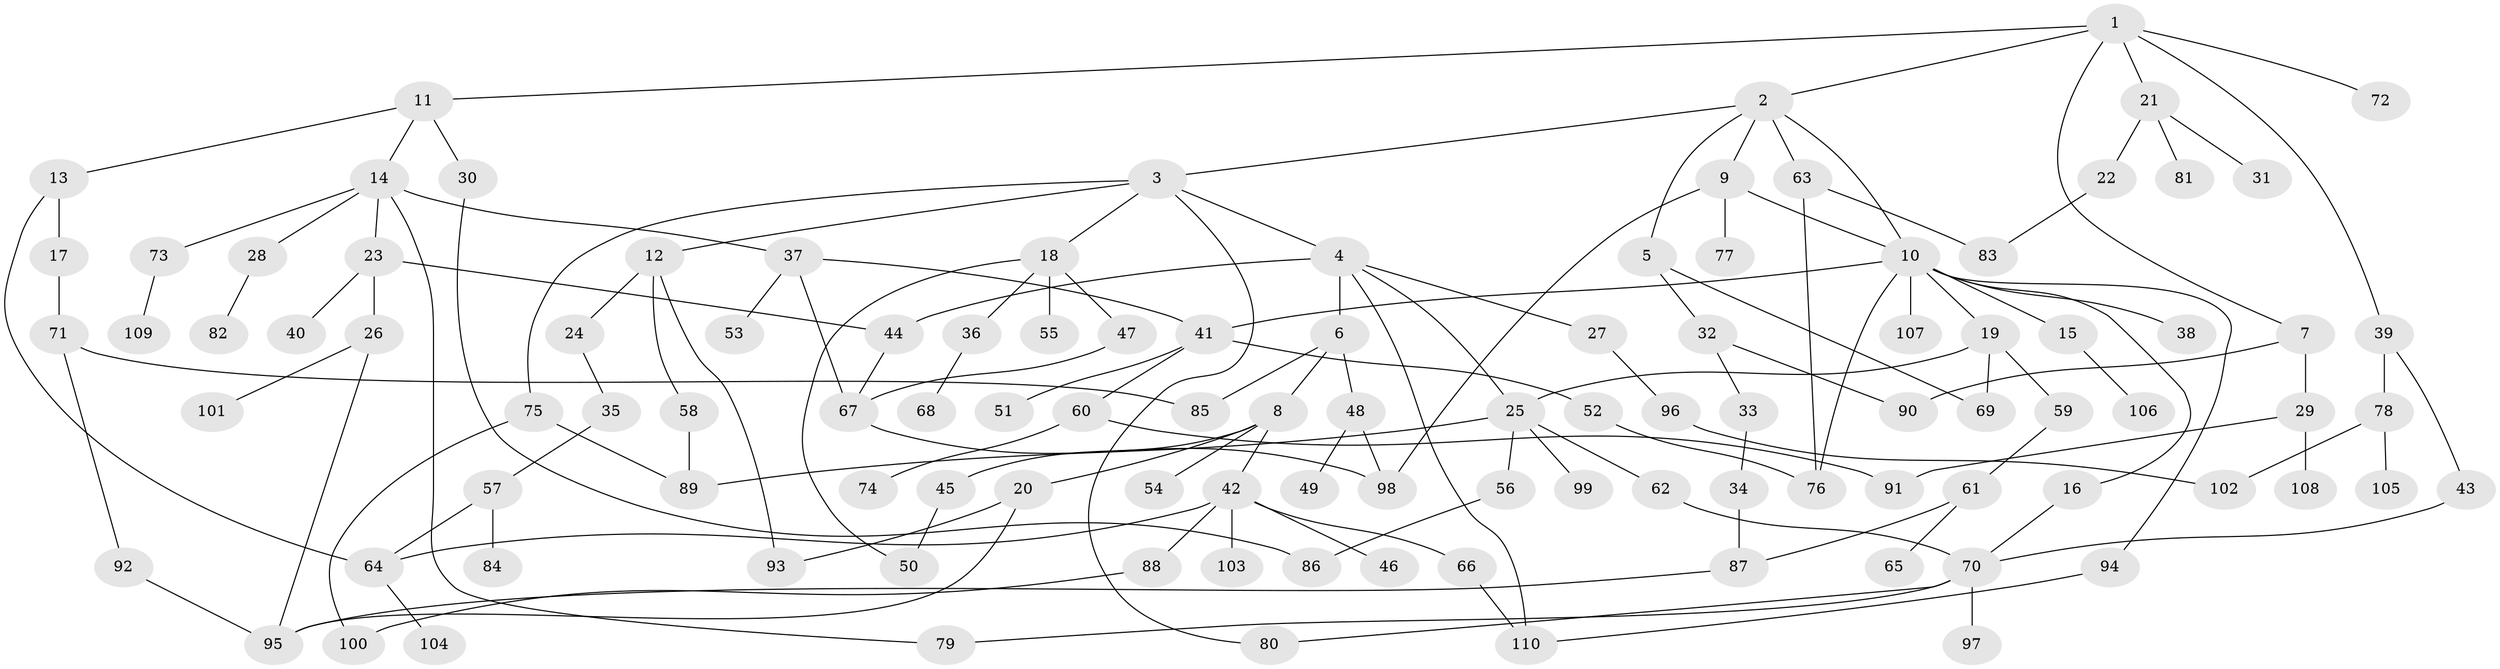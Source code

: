 // coarse degree distribution, {8: 0.022727272727272728, 2: 0.25, 4: 0.18181818181818182, 1: 0.11363636363636363, 3: 0.20454545454545456, 5: 0.13636363636363635, 6: 0.045454545454545456, 7: 0.045454545454545456}
// Generated by graph-tools (version 1.1) at 2025/36/03/04/25 23:36:12]
// undirected, 110 vertices, 143 edges
graph export_dot {
  node [color=gray90,style=filled];
  1;
  2;
  3;
  4;
  5;
  6;
  7;
  8;
  9;
  10;
  11;
  12;
  13;
  14;
  15;
  16;
  17;
  18;
  19;
  20;
  21;
  22;
  23;
  24;
  25;
  26;
  27;
  28;
  29;
  30;
  31;
  32;
  33;
  34;
  35;
  36;
  37;
  38;
  39;
  40;
  41;
  42;
  43;
  44;
  45;
  46;
  47;
  48;
  49;
  50;
  51;
  52;
  53;
  54;
  55;
  56;
  57;
  58;
  59;
  60;
  61;
  62;
  63;
  64;
  65;
  66;
  67;
  68;
  69;
  70;
  71;
  72;
  73;
  74;
  75;
  76;
  77;
  78;
  79;
  80;
  81;
  82;
  83;
  84;
  85;
  86;
  87;
  88;
  89;
  90;
  91;
  92;
  93;
  94;
  95;
  96;
  97;
  98;
  99;
  100;
  101;
  102;
  103;
  104;
  105;
  106;
  107;
  108;
  109;
  110;
  1 -- 2;
  1 -- 7;
  1 -- 11;
  1 -- 21;
  1 -- 39;
  1 -- 72;
  2 -- 3;
  2 -- 5;
  2 -- 9;
  2 -- 10;
  2 -- 63;
  3 -- 4;
  3 -- 12;
  3 -- 18;
  3 -- 75;
  3 -- 80;
  4 -- 6;
  4 -- 25;
  4 -- 27;
  4 -- 44;
  4 -- 110;
  5 -- 32;
  5 -- 69;
  6 -- 8;
  6 -- 48;
  6 -- 85;
  7 -- 29;
  7 -- 90;
  8 -- 20;
  8 -- 42;
  8 -- 45;
  8 -- 54;
  9 -- 77;
  9 -- 98;
  9 -- 10;
  10 -- 15;
  10 -- 16;
  10 -- 19;
  10 -- 38;
  10 -- 94;
  10 -- 107;
  10 -- 41;
  10 -- 76;
  11 -- 13;
  11 -- 14;
  11 -- 30;
  12 -- 24;
  12 -- 58;
  12 -- 93;
  13 -- 17;
  13 -- 64;
  14 -- 23;
  14 -- 28;
  14 -- 37;
  14 -- 73;
  14 -- 79;
  15 -- 106;
  16 -- 70;
  17 -- 71;
  18 -- 36;
  18 -- 47;
  18 -- 50;
  18 -- 55;
  19 -- 59;
  19 -- 25;
  19 -- 69;
  20 -- 93;
  20 -- 95;
  21 -- 22;
  21 -- 31;
  21 -- 81;
  22 -- 83;
  23 -- 26;
  23 -- 40;
  23 -- 44;
  24 -- 35;
  25 -- 56;
  25 -- 62;
  25 -- 99;
  25 -- 89;
  26 -- 101;
  26 -- 95;
  27 -- 96;
  28 -- 82;
  29 -- 108;
  29 -- 91;
  30 -- 86;
  32 -- 33;
  32 -- 90;
  33 -- 34;
  34 -- 87;
  35 -- 57;
  36 -- 68;
  37 -- 41;
  37 -- 53;
  37 -- 67;
  39 -- 43;
  39 -- 78;
  41 -- 51;
  41 -- 52;
  41 -- 60;
  42 -- 46;
  42 -- 66;
  42 -- 88;
  42 -- 103;
  42 -- 64;
  43 -- 70;
  44 -- 67;
  45 -- 50;
  47 -- 67;
  48 -- 49;
  48 -- 98;
  52 -- 76;
  56 -- 86;
  57 -- 64;
  57 -- 84;
  58 -- 89;
  59 -- 61;
  60 -- 74;
  60 -- 91;
  61 -- 65;
  61 -- 87;
  62 -- 70;
  63 -- 76;
  63 -- 83;
  64 -- 104;
  66 -- 110;
  67 -- 98;
  70 -- 79;
  70 -- 80;
  70 -- 97;
  71 -- 92;
  71 -- 85;
  73 -- 109;
  75 -- 89;
  75 -- 100;
  78 -- 105;
  78 -- 102;
  87 -- 95;
  88 -- 100;
  92 -- 95;
  94 -- 110;
  96 -- 102;
}
